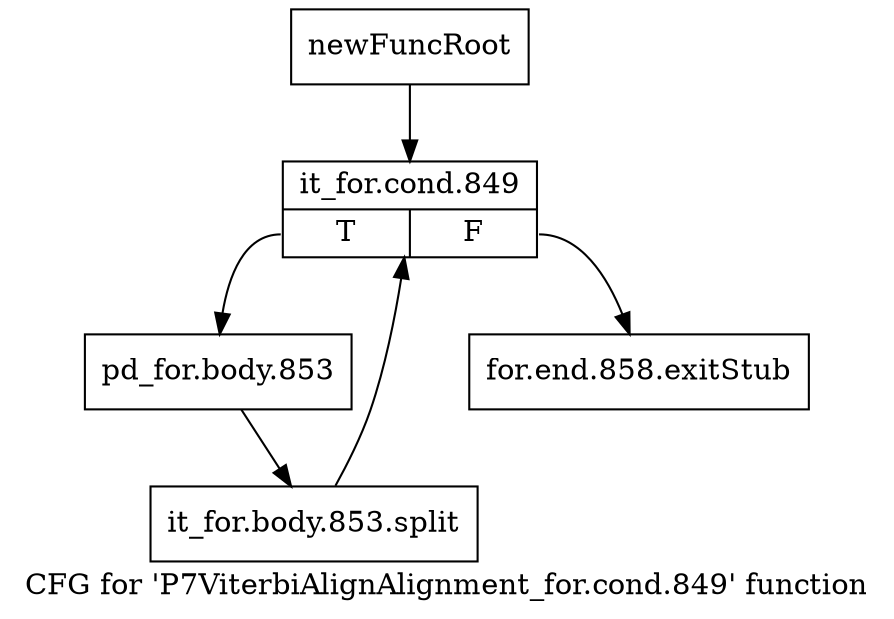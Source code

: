 digraph "CFG for 'P7ViterbiAlignAlignment_for.cond.849' function" {
	label="CFG for 'P7ViterbiAlignAlignment_for.cond.849' function";

	Node0x2f800b0 [shape=record,label="{newFuncRoot}"];
	Node0x2f800b0 -> Node0x2f80150;
	Node0x2f80100 [shape=record,label="{for.end.858.exitStub}"];
	Node0x2f80150 [shape=record,label="{it_for.cond.849|{<s0>T|<s1>F}}"];
	Node0x2f80150:s0 -> Node0x2f801a0;
	Node0x2f80150:s1 -> Node0x2f80100;
	Node0x2f801a0 [shape=record,label="{pd_for.body.853}"];
	Node0x2f801a0 -> Node0x37ca290;
	Node0x37ca290 [shape=record,label="{it_for.body.853.split}"];
	Node0x37ca290 -> Node0x2f80150;
}
